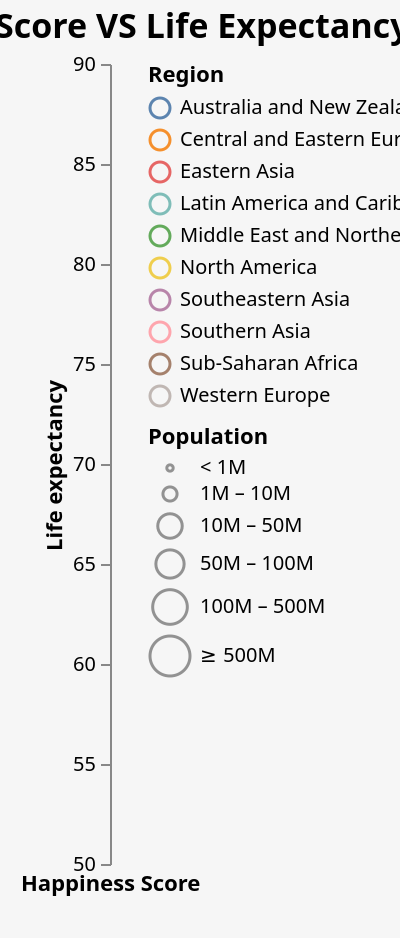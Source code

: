 {
  "$schema": "https://vega.github.io/schema/vega-lite/v4.json",
  "title": {
    "text": "Happiness Score VS Life Expectancy ",
    "fontSize": 17,
    "fontWeight": 600
  },
  "description": "A scatterplot showing the correlation between  Happiness Score of every country having a third dimension using region as different colours to represent each different regions.",
  "width": "container",
  "height": 400,
  "data": {
    "values": [
      {
        "Country": "Afghanistan",
        "Population": 38041754,
        "Region": "Southern Asia",
        "Happiness Score": 3.203,
        "Economy (GDP per capita)": 0.35,
        "Social support": 0.517,
        "Health (life expectancy)": 0.361,
        "Freedom to make life choices": 0,
        "Generosity": 0.158,
        "Perceptions of corruption": 0.025,
        "Life expectancy": 64.833,
        "Suicide rate (100,000)": 1747
      },
      {
        "Country": "Albania",
        "Population": 2854191,
        "Region": "Central and Eastern Europe",
        "Happiness Score": 4.719,
        "Economy (GDP per capita)": 0.947,
        "Social support": 0.848,
        "Health (life expectancy)": 0.874,
        "Freedom to make life choices": 0.383,
        "Generosity": 0.178,
        "Perceptions of corruption": 0.027,
        "Life expectancy": 78.573,
        "Suicide rate (100,000)": 182
      },
      {
        "Country": "Algeria",
        "Population": 43053054,
        "Region": "Middle East and Northern Africa",
        "Happiness Score": 5.211,
        "Economy (GDP per capita)": 1.002,
        "Social support": 1.16,
        "Health (life expectancy)": 0.785,
        "Freedom to make life choices": 0.086,
        "Generosity": 0.073,
        "Perceptions of corruption": 0.114,
        "Life expectancy": 76.88,
        "Suicide rate (100,000)": 1351
      },
      {
        "Country": "Angola",
        "Population": 31825295,
        "Region": "Sub-Saharan Africa",
        "Happiness Score": 3.795,
        "Economy (GDP per capita)": 0.73,
        "Social support": 1.125,
        "Health (life expectancy)": 0.269,
        "Freedom to make life choices": 0,
        "Generosity": 0.079,
        "Perceptions of corruption": 0.061,
        "Life expectancy": 61.147,
        "Suicide rate (100,000)": 1448
      },
      {
        "Country": "Argentina",
        "Population": 44938712,
        "Region": "Latin America and Caribbean",
        "Happiness Score": 6.086,
        "Economy (GDP per capita)": 1.092,
        "Social support": 1.432,
        "Health (life expectancy)": 0.881,
        "Freedom to make life choices": 0.471,
        "Generosity": 0.066,
        "Perceptions of corruption": 0.05,
        "Life expectancy": 76.667,
        "Suicide rate (100,000)": 4081
      },
      {
        "Country": "Armenia",
        "Population": 2957731,
        "Region": "Central and Eastern Europe",
        "Happiness Score": 4.559,
        "Economy (GDP per capita)": 0.85,
        "Social support": 1.055,
        "Health (life expectancy)": 0.815,
        "Freedom to make life choices": 0.283,
        "Generosity": 0.095,
        "Perceptions of corruption": 0.064,
        "Life expectancy": 75.087,
        "Suicide rate (100,000)": 195
      },
      {
        "Country": "Australia",
        "Population": 25364307,
        "Region": "Australia and New Zealand",
        "Happiness Score": 7.228,
        "Economy (GDP per capita)": 1.372,
        "Social support": 1.548,
        "Health (life expectancy)": 1.036,
        "Freedom to make life choices": 0.557,
        "Generosity": 0.332,
        "Perceptions of corruption": 0.29,
        "Life expectancy": 83.436,
        "Suicide rate (100,000)": 3287
      },
      {
        "Country": "Austria",
        "Population": 8877067,
        "Region": "Western Europe",
        "Happiness Score": 7.246,
        "Economy (GDP per capita)": 1.376,
        "Social support": 1.475,
        "Health (life expectancy)": 1.016,
        "Freedom to make life choices": 0.532,
        "Generosity": 0.244,
        "Perceptions of corruption": 0.226,
        "Life expectancy": 81.544,
        "Suicide rate (100,000)": 1387
      },
      {
        "Country": "Azerbaijan",
        "Population": 10023318,
        "Region": "Central and Eastern Europe",
        "Happiness Score": 5.208,
        "Economy (GDP per capita)": 1.043,
        "Social support": 1.147,
        "Health (life expectancy)": 0.769,
        "Freedom to make life choices": 0.351,
        "Generosity": 0.035,
        "Perceptions of corruption": 0.182,
        "Life expectancy": 73.005,
        "Suicide rate (100,000)": 259
      },
      {
        "Country": "Bahrain",
        "Population": 1641172,
        "Region": "Middle East and Northern Africa",
        "Happiness Score": 6.199,
        "Economy (GDP per capita)": 1.362,
        "Social support": 1.368,
        "Health (life expectancy)": 0.871,
        "Freedom to make life choices": 0.536,
        "Generosity": 0.255,
        "Perceptions of corruption": 0.11,
        "Life expectancy": 77.292,
        "Suicide rate (100,000)": 93
      },
      {
        "Country": "Bangladesh",
        "Population": 163046161,
        "Region": "Southern Asia",
        "Happiness Score": 4.456,
        "Economy (GDP per capita)": 0.562,
        "Social support": 0.928,
        "Health (life expectancy)": 0.723,
        "Freedom to make life choices": 0.527,
        "Generosity": 0.166,
        "Perceptions of corruption": 0.143,
        "Life expectancy": 72.591,
        "Suicide rate (100,000)": 9521
      },
      {
        "Country": "Belarus",
        "Population": 9466856,
        "Region": "Central and Eastern Europe",
        "Happiness Score": 5.323,
        "Economy (GDP per capita)": 1.067,
        "Social support": 1.465,
        "Health (life expectancy)": 0.789,
        "Freedom to make life choices": 0.235,
        "Generosity": 0.094,
        "Perceptions of corruption": 0.142,
        "Life expectancy": 74.791,
        "Suicide rate (100,000)": 2477
      },
      {
        "Country": "Belgium",
        "Population": 11484055,
        "Region": "Western Europe",
        "Happiness Score": 6.923,
        "Economy (GDP per capita)": 1.356,
        "Social support": 1.504,
        "Health (life expectancy)": 0.986,
        "Freedom to make life choices": 0.473,
        "Generosity": 0.16,
        "Perceptions of corruption": 0.21,
        "Life expectancy": 81.628,
        "Suicide rate (100,000)": 2377
      },
      {
        "Country": "Benin",
        "Population": 390353,
        "Region": "Latin America and Caribbean",
        "Happiness Score": 4.883,
        "Economy (GDP per capita)": 0.393,
        "Social support": 0.437,
        "Health (life expectancy)": 0.397,
        "Freedom to make life choices": 0.349,
        "Generosity": 0.175,
        "Perceptions of corruption": 0.082,
        "Life expectancy": 61.771,
        "Suicide rate (100,000)": 1137
      },
      {
        "Country": "Bhutan",
        "Population": 763092,
        "Region": "Sub-Saharan Africa",
        "Happiness Score": 5.082,
        "Economy (GDP per capita)": 0.813,
        "Social support": 1.321,
        "Health (life expectancy)": 0.604,
        "Freedom to make life choices": 0.457,
        "Generosity": 0.37,
        "Perceptions of corruption": 0.167,
        "Life expectancy": 71.777,
        "Suicide rate (100,000)": 86
      },
      {
        "Country": "Bolivia",
        "Population": 11513100,
        "Region": "Southern Asia",
        "Happiness Score": 5.779,
        "Economy (GDP per capita)": 0.776,
        "Social support": 1.209,
        "Health (life expectancy)": 0.706,
        "Freedom to make life choices": 0.511,
        "Generosity": 0.137,
        "Perceptions of corruption": 0.064,
        "Life expectancy": 71.513,
        "Suicide rate (100,000)": 0
      },
      {
        "Country": "Bosnia and Herzegovina",
        "Population": 3301000,
        "Region": "Latin America and Caribbean",
        "Happiness Score": 5.386,
        "Economy (GDP per capita)": 0.945,
        "Social support": 1.212,
        "Health (life expectancy)": 0.845,
        "Freedom to make life choices": 0.212,
        "Generosity": 0.263,
        "Perceptions of corruption": 0.006,
        "Life expectancy": 77.401,
        "Suicide rate (100,000)": 293
      },
      {
        "Country": "Botswana",
        "Population": 2303697,
        "Region": "Central and Eastern Europe",
        "Happiness Score": 3.488,
        "Economy (GDP per capita)": 1.041,
        "Social support": 1.145,
        "Health (life expectancy)": 0.538,
        "Freedom to make life choices": 0.455,
        "Generosity": 0.025,
        "Perceptions of corruption": 0.1,
        "Life expectancy": 69.592,
        "Suicide rate (100,000)": 210
      },
      {
        "Country": "Brazil",
        "Population": 211049527,
        "Region": "Sub-Saharan Africa",
        "Happiness Score": 6.3,
        "Economy (GDP per capita)": 1.004,
        "Social support": 1.439,
        "Health (life expectancy)": 0.802,
        "Freedom to make life choices": 0.39,
        "Generosity": 0.099,
        "Perceptions of corruption": 0.086,
        "Life expectancy": 75.881,
        "Suicide rate (100,000)": 13616
      },
      {
        "Country": "Bulgaria",
        "Population": 6975761,
        "Region": "Latin America and Caribbean",
        "Happiness Score": 5.011,
        "Economy (GDP per capita)": 1.092,
        "Social support": 1.513,
        "Health (life expectancy)": 0.815,
        "Freedom to make life choices": 0.311,
        "Generosity": 0.081,
        "Perceptions of corruption": 0.004,
        "Life expectancy": 75.046,
        "Suicide rate (100,000)": 811
      },
      {
        "Country": "Burkina Faso",
        "Population": 20321378,
        "Region": "Central and Eastern Europe",
        "Happiness Score": 4.587,
        "Economy (GDP per capita)": 0.331,
        "Social support": 1.056,
        "Health (life expectancy)": 0.38,
        "Freedom to make life choices": 0.255,
        "Generosity": 0.177,
        "Perceptions of corruption": 0.113,
        "Life expectancy": 61.577,
        "Suicide rate (100,000)": 1521
      },
      {
        "Country": "Burundi",
        "Population": 11530580,
        "Region": "Sub-Saharan Africa",
        "Happiness Score": 3.775,
        "Economy (GDP per capita)": 0.046,
        "Social support": 0.447,
        "Health (life expectancy)": 0.38,
        "Freedom to make life choices": 0.22,
        "Generosity": 0.176,
        "Perceptions of corruption": 0.18,
        "Life expectancy": 61.584,
        "Suicide rate (100,000)": 1017
      },
      {
        "Country": "Cambodia",
        "Population": 16486542,
        "Region": "Sub-Saharan Africa",
        "Happiness Score": 4.7,
        "Economy (GDP per capita)": 0.574,
        "Social support": 1.122,
        "Health (life expectancy)": 0.637,
        "Freedom to make life choices": 0.609,
        "Generosity": 0.232,
        "Perceptions of corruption": 0.062,
        "Life expectancy": 69.823,
        "Suicide rate (100,000)": 861
      },
      {
        "Country": "Cameroon",
        "Population": 25876380,
        "Region": "Southeastern Asia",
        "Happiness Score": 5.044,
        "Economy (GDP per capita)": 0.549,
        "Social support": 0.91,
        "Health (life expectancy)": 0.331,
        "Freedom to make life choices": 0.381,
        "Generosity": 0.187,
        "Perceptions of corruption": 0.037,
        "Life expectancy": 59.292,
        "Suicide rate (100,000)": 3076
      },
      {
        "Country": "Canada",
        "Population": 37589262,
        "Region": "Sub-Saharan Africa",
        "Happiness Score": 7.278,
        "Economy (GDP per capita)": 1.365,
        "Social support": 1.505,
        "Health (life expectancy)": 1.039,
        "Freedom to make life choices": 0.584,
        "Generosity": 0.285,
        "Perceptions of corruption": 0.308,
        "Life expectancy": 82.434,
        "Suicide rate (100,000)": 4634
      },
      {
        "Country": "Central African Republic",
        "Population": 86790567,
        "Region": "North America",
        "Happiness Score": 3.083,
        "Economy (GDP per capita)": 0.026,
        "Social support": 0,
        "Health (life expectancy)": 0.105,
        "Freedom to make life choices": 0.225,
        "Generosity": 0.235,
        "Perceptions of corruption": 0.035,
        "Life expectancy": 53.283,
        "Suicide rate (100,000)": 359
      },
      {
        "Country": "Chad",
        "Population": 15946876,
        "Region": "Sub-Saharan Africa",
        "Happiness Score": 4.35,
        "Economy (GDP per capita)": 0.35,
        "Social support": 0.766,
        "Health (life expectancy)": 0.192,
        "Freedom to make life choices": 0.174,
        "Generosity": 0.198,
        "Perceptions of corruption": 0.078,
        "Life expectancy": 54.239,
        "Suicide rate (100,000)": 1362
      },
      {
        "Country": "Chile",
        "Population": 18952038,
        "Region": "Latin America and Caribbean",
        "Happiness Score": 6.444,
        "Economy (GDP per capita)": 1.159,
        "Social support": 1.369,
        "Health (life expectancy)": 0.92,
        "Freedom to make life choices": 0.357,
        "Generosity": 0.187,
        "Perceptions of corruption": 0.056,
        "Life expectancy": 80.181,
        "Suicide rate (100,000)": 1985
      },
      {
        "Country": "China",
        "Population": 1397715000,
        "Region": "Eastern Asia",
        "Happiness Score": 5.191,
        "Economy (GDP per capita)": 1.029,
        "Social support": 1.125,
        "Health (life expectancy)": 0.893,
        "Freedom to make life choices": 0.521,
        "Generosity": 0.058,
        "Perceptions of corruption": 0.1,
        "Life expectancy": 76.912,
        "Suicide rate (100,000)": 138482
      },
      {
        "Country": "Colombia",
        "Population": 50339443,
        "Region": "Latin America and Caribbean",
        "Happiness Score": 6.125,
        "Economy (GDP per capita)": 0.985,
        "Social support": 1.41,
        "Health (life expectancy)": 0.841,
        "Freedom to make life choices": 0.47,
        "Generosity": 0.099,
        "Perceptions of corruption": 0.034,
        "Life expectancy": 77.287,
        "Suicide rate (100,000)": 3576
      },
      {
        "Country": "Comoros",
        "Population": 850886,
        "Region": "Sub-Saharan Africa",
        "Happiness Score": 3.973,
        "Economy (GDP per capita)": 0.274,
        "Social support": 0.757,
        "Health (life expectancy)": 0.505,
        "Freedom to make life choices": 0.142,
        "Generosity": 0.275,
        "Perceptions of corruption": 0.078,
        "Life expectancy": 64.321,
        "Suicide rate (100,000)": 57
      },
      {
        "Country": "Congo (Brazzaville)",
        "Population": 86790567,
        "Region": "Sub-Saharan Africa",
        "Happiness Score": 4.812,
        "Economy (GDP per capita)": 0.673,
        "Social support": 0.799,
        "Health (life expectancy)": 0.508,
        "Freedom to make life choices": 0.372,
        "Generosity": 0.105,
        "Perceptions of corruption": 0.093,
        "Life expectancy": 64.57,
        "Suicide rate (100,000)": 0
      },
      {
        "Country": "Congo (Kinshasa)",
        "Population": 5380508,
        "Region": "Sub-Saharan Africa",
        "Happiness Score": 4.418,
        "Economy (GDP per capita)": 0.094,
        "Social support": 1.125,
        "Health (life expectancy)": 0.357,
        "Freedom to make life choices": 0.269,
        "Generosity": 0.212,
        "Perceptions of corruption": 0.053,
        "Life expectancy": 64.57,
        "Suicide rate (100,000)": 0
      },
      {
        "Country": "Costa Rica",
        "Population": 25716544,
        "Region": "Latin America and Caribbean",
        "Happiness Score": 7.167,
        "Economy (GDP per capita)": 1.034,
        "Social support": 1.441,
        "Health (life expectancy)": 0.963,
        "Freedom to make life choices": 0.558,
        "Generosity": 0.144,
        "Perceptions of corruption": 0.093,
        "Life expectancy": 80.279,
        "Suicide rate (100,000)": 395
      },
      {
        "Country": "Croatia",
        "Population": 4067500,
        "Region": "Central and Eastern Europe",
        "Happiness Score": 5.432,
        "Economy (GDP per capita)": 1.155,
        "Social support": 1.266,
        "Health (life expectancy)": 0.914,
        "Freedom to make life choices": 0.296,
        "Generosity": 0.119,
        "Perceptions of corruption": 0.022,
        "Life expectancy": 78.488,
        "Suicide rate (100,000)": 686
      },
      {
        "Country": "Cyprus",
        "Population": 1198575,
        "Region": "Western Europe",
        "Happiness Score": 6.046,
        "Economy (GDP per capita)": 1.263,
        "Social support": 1.223,
        "Health (life expectancy)": 1.042,
        "Freedom to make life choices": 0.406,
        "Generosity": 0.19,
        "Perceptions of corruption": 0.041,
        "Life expectancy": 80.982,
        "Suicide rate (100,000)": 63
      },
      {
        "Country": "Czech Republic",
        "Population": 10669709,
        "Region": "Central and Eastern Europe",
        "Happiness Score": 6.852,
        "Economy (GDP per capita)": 1.269,
        "Social support": 1.487,
        "Health (life expectancy)": 0.92,
        "Freedom to make life choices": 0.457,
        "Generosity": 0.046,
        "Perceptions of corruption": 0.036,
        "Life expectancy": 79.376,
        "Suicide rate (100,000)": 0
      },
      {
        "Country": "Denmark",
        "Population": 5818553,
        "Region": "Western Europe",
        "Happiness Score": 7.6,
        "Economy (GDP per capita)": 1.383,
        "Social support": 1.573,
        "Health (life expectancy)": 0.996,
        "Freedom to make life choices": 0.592,
        "Generosity": 0.252,
        "Perceptions of corruption": 0.41,
        "Life expectancy": 80.898,
        "Suicide rate (100,000)": 736
      },
      {
        "Country": "Dominican Republic",
        "Population": 10738958,
        "Region": "Latin America and Caribbean",
        "Happiness Score": 5.425,
        "Economy (GDP per capita)": 1.015,
        "Social support": 1.401,
        "Health (life expectancy)": 0.779,
        "Freedom to make life choices": 0.497,
        "Generosity": 0.113,
        "Perceptions of corruption": 0.101,
        "Life expectancy": 74.081,
        "Suicide rate (100,000)": 1052
      },
      {
        "Country": "Ecuador",
        "Population": 17373662,
        "Region": "Latin America and Caribbean",
        "Happiness Score": 6.028,
        "Economy (GDP per capita)": 0.912,
        "Social support": 1.312,
        "Health (life expectancy)": 0.868,
        "Freedom to make life choices": 0.498,
        "Generosity": 0.126,
        "Perceptions of corruption": 0.087,
        "Life expectancy": 77.01,
        "Suicide rate (100,000)": 1213
      },
      {
        "Country": "Egypt",
        "Population": 100388073,
        "Region": "Middle East and Northern Africa",
        "Happiness Score": 4.166,
        "Economy (GDP per capita)": 0.913,
        "Social support": 1.039,
        "Health (life expectancy)": 0.644,
        "Freedom to make life choices": 0.241,
        "Generosity": 0.076,
        "Perceptions of corruption": 0.067,
        "Life expectancy": 71.99,
        "Suicide rate (100,000)": 3937
      },
      {
        "Country": "El Salvador",
        "Population": 6453553,
        "Region": "Latin America and Caribbean",
        "Happiness Score": 6.253,
        "Economy (GDP per capita)": 0.794,
        "Social support": 1.242,
        "Health (life expectancy)": 0.789,
        "Freedom to make life choices": 0.43,
        "Generosity": 0.093,
        "Perceptions of corruption": 0.074,
        "Life expectancy": 73.317,
        "Suicide rate (100,000)": 880
      },
      {
        "Country": "Estonia",
        "Population": 1326590,
        "Region": "Central and Eastern Europe",
        "Happiness Score": 5.893,
        "Economy (GDP per capita)": 1.237,
        "Social support": 1.528,
        "Health (life expectancy)": 0.874,
        "Freedom to make life choices": 0.495,
        "Generosity": 0.103,
        "Perceptions of corruption": 0.161,
        "Life expectancy": 78.745,
        "Suicide rate (100,000)": 235
      },
      {
        "Country": "Ethiopia",
        "Population": 112078730,
        "Region": "Sub-Saharan Africa",
        "Happiness Score": 4.286,
        "Economy (GDP per capita)": 0.336,
        "Social support": 1.033,
        "Health (life expectancy)": 0.532,
        "Freedom to make life choices": 0.344,
        "Generosity": 0.209,
        "Perceptions of corruption": 0.1,
        "Life expectancy": 66.597,
        "Suicide rate (100,000)": 7864
      },
      {
        "Country": "Finland",
        "Population": 5520314,
        "Region": "Western Europe",
        "Happiness Score": 7.769,
        "Economy (GDP per capita)": 1.34,
        "Social support": 1.587,
        "Health (life expectancy)": 0.986,
        "Freedom to make life choices": 0.596,
        "Generosity": 0.153,
        "Perceptions of corruption": 0.393,
        "Life expectancy": 81.908,
        "Suicide rate (100,000)": 878
      },
      {
        "Country": "France",
        "Population": 67059887,
        "Region": "Western Europe",
        "Happiness Score": 6.592,
        "Economy (GDP per capita)": 1.324,
        "Social support": 1.472,
        "Health (life expectancy)": 1.045,
        "Freedom to make life choices": 0.436,
        "Generosity": 0.111,
        "Perceptions of corruption": 0.183,
        "Life expectancy": 82.659,
        "Suicide rate (100,000)": 11503
      },
      {
        "Country": "Gabon",
        "Population": 2172579,
        "Region": "Sub-Saharan Africa",
        "Happiness Score": 4.799,
        "Economy (GDP per capita)": 1.057,
        "Social support": 1.183,
        "Health (life expectancy)": 0.571,
        "Freedom to make life choices": 0.295,
        "Generosity": 0.043,
        "Perceptions of corruption": 0.055,
        "Life expectancy": 66.467,
        "Suicide rate (100,000)": 150
      },
      {
        "Country": "Gambia",
        "Population": 2347706,
        "Region": "Western Europe",
        "Happiness Score": 4.516,
        "Economy (GDP per capita)": 0.308,
        "Social support": 0.939,
        "Health (life expectancy)": 0.428,
        "Freedom to make life choices": 0.382,
        "Generosity": 0.269,
        "Perceptions of corruption": 0.167,
        "Life expectancy": 62.05,
        "Suicide rate (100,000)": 116
      },
      {
        "Country": "Georgia",
        "Population": 3720382,
        "Region": "Central and Eastern Europe",
        "Happiness Score": 4.519,
        "Economy (GDP per capita)": 0.886,
        "Social support": 0.666,
        "Health (life expectancy)": 0.752,
        "Freedom to make life choices": 0.346,
        "Generosity": 0.043,
        "Perceptions of corruption": 0.164,
        "Life expectancy": 73.767,
        "Suicide rate (100,000)": 328
      },
      {
        "Country": "Germany",
        "Population": 83132799,
        "Region": "Western Europe",
        "Happiness Score": 6.985,
        "Economy (GDP per capita)": 1.373,
        "Social support": 1.454,
        "Health (life expectancy)": 0.987,
        "Freedom to make life choices": 0.495,
        "Generosity": 0.261,
        "Perceptions of corruption": 0.265,
        "Life expectancy": 81.326,
        "Suicide rate (100,000)": 11305
      },
      {
        "Country": "Ghana",
        "Population": 30417856,
        "Region": "Sub-Saharan Africa",
        "Happiness Score": 4.996,
        "Economy (GDP per capita)": 0.611,
        "Social support": 0.868,
        "Health (life expectancy)": 0.486,
        "Freedom to make life choices": 0.381,
        "Generosity": 0.245,
        "Perceptions of corruption": 0.04,
        "Life expectancy": 64.074,
        "Suicide rate (100,000)": 1607
      },
      {
        "Country": "Greece",
        "Population": 10716322,
        "Region": "Western Europe",
        "Happiness Score": 5.287,
        "Economy (GDP per capita)": 1.181,
        "Social support": 1.156,
        "Health (life expectancy)": 0.999,
        "Freedom to make life choices": 0.067,
        "Generosity": 0,
        "Perceptions of corruption": 0.034,
        "Life expectancy": 82.239,
        "Suicide rate (100,000)": 526
      },
      {
        "Country": "Guatemala",
        "Population": 16604026,
        "Region": "Latin America and Caribbean",
        "Happiness Score": 6.436,
        "Economy (GDP per capita)": 0.8,
        "Social support": 1.269,
        "Health (life expectancy)": 0.746,
        "Freedom to make life choices": 0.535,
        "Generosity": 0.175,
        "Perceptions of corruption": 0.078,
        "Life expectancy": 74.302,
        "Suicide rate (100,000)": 466
      },
      {
        "Country": "Guinea",
        "Population": 12771246,
        "Region": "Sub-Saharan Africa",
        "Happiness Score": 4.534,
        "Economy (GDP per capita)": 0.38,
        "Social support": 0.829,
        "Health (life expectancy)": 0.375,
        "Freedom to make life choices": 0.332,
        "Generosity": 0.207,
        "Perceptions of corruption": 0.086,
        "Life expectancy": 61.602,
        "Suicide rate (100,000)": 782
      },
      {
        "Country": "Haiti",
        "Population": 11263077,
        "Region": "Latin America and Caribbean",
        "Happiness Score": 3.597,
        "Economy (GDP per capita)": 0.323,
        "Social support": 0.688,
        "Health (life expectancy)": 0.449,
        "Freedom to make life choices": 0.026,
        "Generosity": 0.419,
        "Perceptions of corruption": 0.11,
        "Life expectancy": 64.001,
        "Suicide rate (100,000)": 1301
      },
      {
        "Country": "Honduras",
        "Population": 9746117,
        "Region": "Latin America and Caribbean",
        "Happiness Score": 5.86,
        "Economy (GDP per capita)": 0.642,
        "Social support": 1.236,
        "Health (life expectancy)": 0.828,
        "Freedom to make life choices": 0.507,
        "Generosity": 0.246,
        "Perceptions of corruption": 0.078,
        "Life expectancy": 75.27,
        "Suicide rate (100,000)": 278
      },
      {
        "Country": "Hong Kong",
        "Population": 7507400,
        "Region": "Eastern Asia",
        "Happiness Score": 5.43,
        "Economy (GDP per capita)": 1.438,
        "Social support": 1.277,
        "Health (life expectancy)": 1.122,
        "Freedom to make life choices": 0.44,
        "Generosity": 0.258,
        "Perceptions of corruption": 0.287,
        "Life expectancy": 84.857,
        "Suicide rate (100,000)": 0
      },
      {
        "Country": "Hungary",
        "Population": 9769949,
        "Region": "Central and Eastern Europe",
        "Happiness Score": 5.758,
        "Economy (GDP per capita)": 1.201,
        "Social support": 1.41,
        "Health (life expectancy)": 0.828,
        "Freedom to make life choices": 0.199,
        "Generosity": 0.081,
        "Perceptions of corruption": 0.02,
        "Life expectancy": 76.875,
        "Suicide rate (100,000)": 1854
      },
      {
        "Country": "Iceland",
        "Population": 361313,
        "Region": "Western Europe",
        "Happiness Score": 7.494,
        "Economy (GDP per capita)": 1.38,
        "Social support": 1.624,
        "Health (life expectancy)": 1.026,
        "Freedom to make life choices": 0.591,
        "Generosity": 0.354,
        "Perceptions of corruption": 0.118,
        "Life expectancy": 82.993,
        "Suicide rate (100,000)": 47
      },
      {
        "Country": "India",
        "Population": 1366417754,
        "Region": "Southern Asia",
        "Happiness Score": 4.015,
        "Economy (GDP per capita)": 0.755,
        "Social support": 0.765,
        "Health (life expectancy)": 0.588,
        "Freedom to make life choices": 0.498,
        "Generosity": 0.2,
        "Perceptions of corruption": 0.085,
        "Life expectancy": 69.656,
        "Suicide rate (100,000)": 220481
      },
      {
        "Country": "Indonesia",
        "Population": 270625568,
        "Region": "Southeastern Asia",
        "Happiness Score": 5.192,
        "Economy (GDP per capita)": 0.931,
        "Social support": 1.203,
        "Health (life expectancy)": 0.66,
        "Freedom to make life choices": 0.491,
        "Generosity": 0.498,
        "Perceptions of corruption": 0.028,
        "Life expectancy": 71.716,
        "Suicide rate (100,000)": 9101
      },
      {
        "Country": "Iran",
        "Population": 82913906,
        "Region": "Middle East and Northern Africa",
        "Happiness Score": 4.548,
        "Economy (GDP per capita)": 1.1,
        "Social support": 0.842,
        "Health (life expectancy)": 0.785,
        "Freedom to make life choices": 0.305,
        "Generosity": 0.27,
        "Perceptions of corruption": 0.125,
        "Life expectancy": 76.677,
        "Suicide rate (100,000)": 0
      },
      {
        "Country": "Iraq",
        "Population": 39309783,
        "Region": "Middle East and Northern Africa",
        "Happiness Score": 4.437,
        "Economy (GDP per capita)": 1.043,
        "Social support": 0.98,
        "Health (life expectancy)": 0.574,
        "Freedom to make life choices": 0.241,
        "Generosity": 0.148,
        "Perceptions of corruption": 0.089,
        "Life expectancy": 70.604,
        "Suicide rate (100,000)": 1153
      },
      {
        "Country": "Ireland",
        "Population": 4941444,
        "Region": "Western Europe",
        "Happiness Score": 7.021,
        "Economy (GDP per capita)": 1.499,
        "Social support": 1.553,
        "Health (life expectancy)": 0.999,
        "Freedom to make life choices": 0.516,
        "Generosity": 0.298,
        "Perceptions of corruption": 0.31,
        "Life expectancy": 82.305,
        "Suicide rate (100,000)": 554
      },
      {
        "Country": "Israel",
        "Population": 9053300,
        "Region": "Middle East and Northern Africa",
        "Happiness Score": 7.139,
        "Economy (GDP per capita)": 1.276,
        "Social support": 1.455,
        "Health (life expectancy)": 1.029,
        "Freedom to make life choices": 0.371,
        "Generosity": 0.261,
        "Perceptions of corruption": 0.082,
        "Life expectancy": 82.972,
        "Suicide rate (100,000)": 453
      },
      {
        "Country": "Italy",
        "Population": 60297396,
        "Region": "Western Europe",
        "Happiness Score": 6.223,
        "Economy (GDP per capita)": 1.294,
        "Social support": 1.488,
        "Health (life expectancy)": 1.039,
        "Freedom to make life choices": 0.231,
        "Generosity": 0.158,
        "Perceptions of corruption": 0.03,
        "Life expectancy": 83.512,
        "Suicide rate (100,000)": 4971
      },
      {
        "Country": "Ivory Coast",
        "Population": 4941444,
        "Region": "Sub-Saharan Africa",
        "Happiness Score": 4.944,
        "Economy (GDP per capita)": 0.569,
        "Social support": 0.808,
        "Health (life expectancy)": 0.232,
        "Freedom to make life choices": 0.352,
        "Generosity": 0.154,
        "Perceptions of corruption": 0.09,
        "Life expectancy": 83.512,
        "Suicide rate (100,000)": 0
      },
      {
        "Country": "Jamaica",
        "Population": 2948279,
        "Region": "Latin America and Caribbean",
        "Happiness Score": 5.89,
        "Economy (GDP per capita)": 0.831,
        "Social support": 1.478,
        "Health (life expectancy)": 0.831,
        "Freedom to make life choices": 0.49,
        "Generosity": 0.107,
        "Perceptions of corruption": 0.028,
        "Life expectancy": 74.475,
        "Suicide rate (100,000)": 65
      },
      {
        "Country": "Japan",
        "Population": 126264931,
        "Region": "Eastern Asia",
        "Happiness Score": 5.886,
        "Economy (GDP per capita)": 1.327,
        "Social support": 1.419,
        "Health (life expectancy)": 1.088,
        "Freedom to make life choices": 0.445,
        "Generosity": 0.069,
        "Perceptions of corruption": 0.14,
        "Life expectancy": 84.629,
        "Suicide rate (100,000)": 23532
      },
      {
        "Country": "Jordan",
        "Population": 10101694,
        "Region": "Middle East and Northern Africa",
        "Happiness Score": 4.906,
        "Economy (GDP per capita)": 0.837,
        "Social support": 1.225,
        "Health (life expectancy)": 0.815,
        "Freedom to make life choices": 0.383,
        "Generosity": 0.11,
        "Perceptions of corruption": 0.13,
        "Life expectancy": 74.526,
        "Suicide rate (100,000)": 289
      },
      {
        "Country": "Kazakhstan",
        "Population": 18513930,
        "Region": "Central and Eastern Europe",
        "Happiness Score": 5.809,
        "Economy (GDP per capita)": 1.173,
        "Social support": 1.508,
        "Health (life expectancy)": 0.729,
        "Freedom to make life choices": 0.41,
        "Generosity": 0.146,
        "Perceptions of corruption": 0.096,
        "Life expectancy": 73.597,
        "Suicide rate (100,000)": 4122
      },
      {
        "Country": "Kenya",
        "Population": 52573973,
        "Region": "Sub-Saharan Africa",
        "Happiness Score": 4.509,
        "Economy (GDP per capita)": 0.512,
        "Social support": 0.983,
        "Health (life expectancy)": 0.581,
        "Freedom to make life choices": 0.431,
        "Generosity": 0.372,
        "Perceptions of corruption": 0.053,
        "Life expectancy": 66.699,
        "Suicide rate (100,000)": 1645
      },
      {
        "Country": "Kosovo",
        "Population": 1794248,
        "Region": "Central and Eastern Europe",
        "Happiness Score": 6.1,
        "Economy (GDP per capita)": 0.882,
        "Social support": 1.232,
        "Health (life expectancy)": 0.758,
        "Freedom to make life choices": 0.489,
        "Generosity": 0.262,
        "Perceptions of corruption": 0.006,
        "Life expectancy": 68.369,
        "Suicide rate (100,000)": 0
      },
      {
        "Country": "Kuwait",
        "Population": 4207083,
        "Region": "Middle East and Northern Africa",
        "Happiness Score": 6.021,
        "Economy (GDP per capita)": 1.5,
        "Social support": 1.319,
        "Health (life expectancy)": 0.808,
        "Freedom to make life choices": 0.493,
        "Generosity": 0.142,
        "Perceptions of corruption": 0.097,
        "Life expectancy": 75.489,
        "Suicide rate (100,000)": 95
      },
      {
        "Country": "Kyrgyzstan",
        "Population": 6456900,
        "Region": "Central and Eastern Europe",
        "Happiness Score": 5.261,
        "Economy (GDP per capita)": 0.551,
        "Social support": 1.438,
        "Health (life expectancy)": 0.723,
        "Freedom to make life choices": 0.508,
        "Generosity": 0.3,
        "Perceptions of corruption": 0.023,
        "Life expectancy": 71.45,
        "Suicide rate (100,000)": 523
      },
      {
        "Country": "Laos",
        "Population": 7169455,
        "Region": "Southeastern Asia",
        "Happiness Score": 4.796,
        "Economy (GDP per capita)": 0.764,
        "Social support": 1.03,
        "Health (life expectancy)": 0.551,
        "Freedom to make life choices": 0.547,
        "Generosity": 0.266,
        "Perceptions of corruption": 0.164,
        "Life expectancy": 67.923,
        "Suicide rate (100,000)": 0
      },
      {
        "Country": "Latvia",
        "Population": 1912789,
        "Region": "Central and Eastern Europe",
        "Happiness Score": 5.94,
        "Economy (GDP per capita)": 1.187,
        "Social support": 1.465,
        "Health (life expectancy)": 0.812,
        "Freedom to make life choices": 0.264,
        "Generosity": 0.075,
        "Perceptions of corruption": 0.064,
        "Life expectancy": 75.292,
        "Suicide rate (100,000)": 409
      },
      {
        "Country": "Lebanon",
        "Population": 6855713,
        "Region": "Middle East and Northern Africa",
        "Happiness Score": 5.197,
        "Economy (GDP per capita)": 0.987,
        "Social support": 1.224,
        "Health (life expectancy)": 0.815,
        "Freedom to make life choices": 0.216,
        "Generosity": 0.166,
        "Perceptions of corruption": 0.027,
        "Life expectancy": 78.93,
        "Suicide rate (100,000)": 226
      },
      {
        "Country": "Lesotho",
        "Population": 2125268,
        "Region": "Sub-Saharan Africa",
        "Happiness Score": 3.802,
        "Economy (GDP per capita)": 0.489,
        "Social support": 1.169,
        "Health (life expectancy)": 0.168,
        "Freedom to make life choices": 0.359,
        "Generosity": 0.107,
        "Perceptions of corruption": 0.093,
        "Life expectancy": 54.331,
        "Suicide rate (100,000)": 447
      },
      {
        "Country": "Liberia",
        "Population": 4937374,
        "Region": "Middle East and Northern Africa",
        "Happiness Score": 3.975,
        "Economy (GDP per capita)": 0.073,
        "Social support": 0.922,
        "Health (life expectancy)": 0.443,
        "Freedom to make life choices": 0.37,
        "Generosity": 0.233,
        "Perceptions of corruption": 0.033,
        "Life expectancy": 64.104,
        "Suicide rate (100,000)": 328
      },
      {
        "Country": "Libya",
        "Population": 6777452,
        "Region": "Central and Eastern Europe",
        "Happiness Score": 5.525,
        "Economy (GDP per capita)": 1.044,
        "Social support": 1.303,
        "Health (life expectancy)": 0.673,
        "Freedom to make life choices": 0.416,
        "Generosity": 0.133,
        "Perceptions of corruption": 0.152,
        "Life expectancy": 72.913,
        "Suicide rate (100,000)": 347
      },
      {
        "Country": "Lithuania",
        "Population": 2786844,
        "Region": "Western Europe",
        "Happiness Score": 6.149,
        "Economy (GDP per capita)": 1.238,
        "Social support": 1.515,
        "Health (life expectancy)": 0.818,
        "Freedom to make life choices": 0.291,
        "Generosity": 0.043,
        "Perceptions of corruption": 0.042,
        "Life expectancy": 75.933,
        "Suicide rate (100,000)": 894
      },
      {
        "Country": "Luxembourg",
        "Population": 619896,
        "Region": "Central and Eastern Europe",
        "Happiness Score": 7.09,
        "Economy (GDP per capita)": 1.609,
        "Social support": 1.479,
        "Health (life expectancy)": 1.012,
        "Freedom to make life choices": 0.526,
        "Generosity": 0.194,
        "Perceptions of corruption": 0.316,
        "Life expectancy": 82.25,
        "Suicide rate (100,000)": 82
      },
      {
        "Country": "Madagascar",
        "Population": 26969307,
        "Region": "Sub-Saharan Africa",
        "Happiness Score": 3.933,
        "Economy (GDP per capita)": 0.274,
        "Social support": 0.916,
        "Health (life expectancy)": 0.555,
        "Freedom to make life choices": 0.148,
        "Generosity": 0.169,
        "Perceptions of corruption": 0.041,
        "Life expectancy": 67.041,
        "Suicide rate (100,000)": 1024
      },
      {
        "Country": "Malawi",
        "Population": 18628747,
        "Region": "Sub-Saharan Africa",
        "Happiness Score": 3.41,
        "Economy (GDP per capita)": 0.191,
        "Social support": 0.56,
        "Health (life expectancy)": 0.495,
        "Freedom to make life choices": 0.443,
        "Generosity": 0.218,
        "Perceptions of corruption": 0.089,
        "Life expectancy": 64.263,
        "Suicide rate (100,000)": 671
      },
      {
        "Country": "Malaysia",
        "Population": 31949777,
        "Region": "Southeastern Asia",
        "Happiness Score": 5.339,
        "Economy (GDP per capita)": 1.221,
        "Social support": 1.171,
        "Health (life expectancy)": 0.828,
        "Freedom to make life choices": 0.508,
        "Generosity": 0.26,
        "Perceptions of corruption": 0.024,
        "Life expectancy": 76.156,
        "Suicide rate (100,000)": 1734
      },
      {
        "Country": "Mali",
        "Population": 19658031,
        "Region": "Sub-Saharan Africa",
        "Happiness Score": 4.39,
        "Economy (GDP per capita)": 0.385,
        "Social support": 1.105,
        "Health (life expectancy)": 0.308,
        "Freedom to make life choices": 0.327,
        "Generosity": 0.153,
        "Perceptions of corruption": 0.052,
        "Life expectancy": 59.306,
        "Suicide rate (100,000)": 916
      },
      {
        "Country": "Malta",
        "Population": 502653,
        "Region": "Western Europe",
        "Happiness Score": 6.726,
        "Economy (GDP per capita)": 1.3,
        "Social support": 1.52,
        "Health (life expectancy)": 0.999,
        "Freedom to make life choices": 0.564,
        "Generosity": 0.375,
        "Perceptions of corruption": 0.151,
        "Life expectancy": 82.53,
        "Suicide rate (100,000)": 33
      },
      {
        "Country": "Mauritania",
        "Population": 4525696,
        "Region": "Sub-Saharan Africa",
        "Happiness Score": 4.49,
        "Economy (GDP per capita)": 0.57,
        "Social support": 1.167,
        "Health (life expectancy)": 0.489,
        "Freedom to make life choices": 0.066,
        "Generosity": 0.106,
        "Perceptions of corruption": 0.088,
        "Life expectancy": 64.925,
        "Suicide rate (100,000)": 194
      },
      {
        "Country": "Mauritius",
        "Population": 1265711,
        "Region": "Sub-Saharan Africa",
        "Happiness Score": 5.888,
        "Economy (GDP per capita)": 1.12,
        "Social support": 1.402,
        "Health (life expectancy)": 0.798,
        "Freedom to make life choices": 0.498,
        "Generosity": 0.215,
        "Perceptions of corruption": 0.06,
        "Life expectancy": 74.991,
        "Suicide rate (100,000)": 99
      },
      {
        "Country": "Mexico",
        "Population": 127575529,
        "Region": "Latin America and Caribbean",
        "Happiness Score": 6.595,
        "Economy (GDP per capita)": 1.07,
        "Social support": 1.323,
        "Health (life expectancy)": 0.861,
        "Freedom to make life choices": 0.433,
        "Generosity": 0.074,
        "Perceptions of corruption": 0.073,
        "Life expectancy": 75.054,
        "Suicide rate (100,000)": 6436
      },
      {
        "Country": "Moldova",
        "Population": 2657637,
        "Region": "Central and Eastern Europe",
        "Happiness Score": 5.529,
        "Economy (GDP per capita)": 0.685,
        "Social support": 1.328,
        "Health (life expectancy)": 0.739,
        "Freedom to make life choices": 0.245,
        "Generosity": 0.181,
        "Perceptions of corruption": 0,
        "Life expectancy": 71.901,
        "Suicide rate (100,000)": 0
      },
      {
        "Country": "Mongolia",
        "Population": 3225167,
        "Region": "Eastern Asia",
        "Happiness Score": 5.285,
        "Economy (GDP per capita)": 0.948,
        "Social support": 1.531,
        "Health (life expectancy)": 0.667,
        "Freedom to make life choices": 0.317,
        "Generosity": 0.235,
        "Perceptions of corruption": 0.038,
        "Life expectancy": 86.751,
        "Suicide rate (100,000)": 412
      },
      {
        "Country": "Montenegro",
        "Population": 622137,
        "Region": "Central and Eastern Europe",
        "Happiness Score": 5.523,
        "Economy (GDP per capita)": 1.051,
        "Social support": 1.361,
        "Health (life expectancy)": 0.871,
        "Freedom to make life choices": 0.197,
        "Generosity": 0.142,
        "Perceptions of corruption": 0.08,
        "Life expectancy": 76.884,
        "Suicide rate (100,000)": 65
      },
      {
        "Country": "Morocco",
        "Population": 36471769,
        "Region": "Middle East and Northern Africa",
        "Happiness Score": 5.208,
        "Economy (GDP per capita)": 0.801,
        "Social support": 0.782,
        "Health (life expectancy)": 0.782,
        "Freedom to make life choices": 0.418,
        "Generosity": 0.036,
        "Perceptions of corruption": 0.076,
        "Life expectancy": 76.68,
        "Suicide rate (100,000)": 1045
      },
      {
        "Country": "Mozambique",
        "Population": 30366036,
        "Region": "Sub-Saharan Africa",
        "Happiness Score": 4.417,
        "Economy (GDP per capita)": 0.198,
        "Social support": 0.902,
        "Health (life expectancy)": 0.173,
        "Freedom to make life choices": 0.531,
        "Generosity": 0.206,
        "Perceptions of corruption": 0.158,
        "Life expectancy": 60.854,
        "Suicide rate (100,000)": 1445
      },
      {
        "Country": "Myanmar",
        "Population": 17332850,
        "Region": "Southeastern Asia",
        "Happiness Score": 4.36,
        "Economy (GDP per capita)": 0.71,
        "Social support": 1.181,
        "Health (life expectancy)": 0.555,
        "Freedom to make life choices": 0.525,
        "Generosity": 0.566,
        "Perceptions of corruption": 0.172,
        "Life expectancy": 67.134,
        "Suicide rate (100,000)": 4189
      },
      {
        "Country": "Namibia",
        "Population": 2494530,
        "Region": "Sub-Saharan Africa",
        "Happiness Score": 4.639,
        "Economy (GDP per capita)": 0.879,
        "Social support": 1.313,
        "Health (life expectancy)": 0.477,
        "Freedom to make life choices": 0.401,
        "Generosity": 0.07,
        "Perceptions of corruption": 0.056,
        "Life expectancy": 63.708,
        "Suicide rate (100,000)": 213
      },
      {
        "Country": "Nepal",
        "Population": 12581,
        "Region": "Southern Asia",
        "Happiness Score": 4.913,
        "Economy (GDP per capita)": 0.446,
        "Social support": 1.226,
        "Health (life expectancy)": 0.677,
        "Freedom to make life choices": 0.439,
        "Generosity": 0.285,
        "Perceptions of corruption": 0.089,
        "Life expectancy": 70.778,
        "Suicide rate (100,000)": 2472
      },
      {
        "Country": "Netherlands",
        "Population": 17332850,
        "Region": "Western Europe",
        "Happiness Score": 7.488,
        "Economy (GDP per capita)": 1.396,
        "Social support": 1.522,
        "Health (life expectancy)": 0.999,
        "Freedom to make life choices": 0.557,
        "Generosity": 0.322,
        "Perceptions of corruption": 0.298,
        "Life expectancy": 82.283,
        "Suicide rate (100,000)": 2150
      },
      {
        "Country": "New Zealand",
        "Population": 4917000,
        "Region": "Australia and New Zealand",
        "Happiness Score": 7.307,
        "Economy (GDP per capita)": 1.303,
        "Social support": 1.557,
        "Health (life expectancy)": 1.026,
        "Freedom to make life choices": 0.585,
        "Generosity": 0.33,
        "Perceptions of corruption": 0.38,
        "Life expectancy": 82.288,
        "Suicide rate (100,000)": 574
      },
      {
        "Country": "Nicaragua",
        "Population": 6545502,
        "Region": "Latin America and Caribbean",
        "Happiness Score": 6.105,
        "Economy (GDP per capita)": 0.694,
        "Social support": 1.325,
        "Health (life expectancy)": 0.835,
        "Freedom to make life choices": 0.435,
        "Generosity": 0.2,
        "Perceptions of corruption": 0.127,
        "Life expectancy": 74.485,
        "Suicide rate (100,000)": 789
      },
      {
        "Country": "Niger",
        "Population": 23310715,
        "Region": "Sub-Saharan Africa",
        "Happiness Score": 4.628,
        "Economy (GDP per capita)": 0.138,
        "Social support": 0.774,
        "Health (life expectancy)": 0.366,
        "Freedom to make life choices": 0.318,
        "Generosity": 0.188,
        "Perceptions of corruption": 0.102,
        "Life expectancy": 62.42,
        "Suicide rate (100,000)": 1032
      },
      {
        "Country": "Nigeria",
        "Population": 200963599,
        "Region": "Sub-Saharan Africa",
        "Happiness Score": 5.265,
        "Economy (GDP per capita)": 0.696,
        "Social support": 1.111,
        "Health (life expectancy)": 0.245,
        "Freedom to make life choices": 0.426,
        "Generosity": 0.215,
        "Perceptions of corruption": 0.041,
        "Life expectancy": 54.687,
        "Suicide rate (100,000)": 18608
      },
      {
        "Country": "North Macedonia",
        "Population": 2083459,
        "Region": "Western Europe",
        "Happiness Score": 5.274,
        "Economy (GDP per capita)": 0.983,
        "Social support": 1.294,
        "Health (life expectancy)": 0.838,
        "Freedom to make life choices": 0.345,
        "Generosity": 0.185,
        "Perceptions of corruption": 0.034,
        "Life expectancy": 76.735,
        "Suicide rate (100,000)": 0
      },
      {
        "Country": "Northern Cyprus",
        "Population": 57216,
        "Region": "Western Europe",
        "Happiness Score": 5.718,
        "Economy (GDP per capita)": 1.263,
        "Social support": 1.252,
        "Health (life expectancy)": 1.042,
        "Freedom to make life choices": 0.417,
        "Generosity": 0.191,
        "Perceptions of corruption": 0.162,
        "Life expectancy": 79.221,
        "Suicide rate (100,000)": 0
      },
      {
        "Country": "Norway",
        "Population": 5347896,
        "Region": "Southern Asia",
        "Happiness Score": 7.554,
        "Economy (GDP per capita)": 1.488,
        "Social support": 1.582,
        "Health (life expectancy)": 1.028,
        "Freedom to make life choices": 0.603,
        "Generosity": 0.271,
        "Perceptions of corruption": 0.341,
        "Life expectancy": 82.404,
        "Suicide rate (100,000)": 651
      },
      {
        "Country": "Pakistan",
        "Population": 216565318,
        "Region": "Middle East and Northern Africa",
        "Happiness Score": 5.653,
        "Economy (GDP per capita)": 0.677,
        "Social support": 0.886,
        "Health (life expectancy)": 0.535,
        "Freedom to make life choices": 0.313,
        "Generosity": 0.22,
        "Perceptions of corruption": 0.098,
        "Life expectancy": 67.273,
        "Suicide rate (100,000)": 6155
      },
      {
        "Country": "Palestinian Territories",
        "Population": 18008,
        "Region": "Latin America and Caribbean",
        "Happiness Score": 4.696,
        "Economy (GDP per capita)": 0.657,
        "Social support": 1.247,
        "Health (life expectancy)": 0.672,
        "Freedom to make life choices": 0.225,
        "Generosity": 0.103,
        "Perceptions of corruption": 0.066,
        "Life expectancy": 74.053,
        "Suicide rate (100,000)": 180
      },
      {
        "Country": "Panama",
        "Population": 4246439,
        "Region": "Latin America and Caribbean",
        "Happiness Score": 6.321,
        "Economy (GDP per capita)": 1.149,
        "Social support": 1.442,
        "Health (life expectancy)": 0.91,
        "Freedom to make life choices": 0.516,
        "Generosity": 0.109,
        "Perceptions of corruption": 0.054,
        "Life expectancy": 78.506,
        "Suicide rate (100,000)": 516
      },
      {
        "Country": "Paraguay",
        "Population": 7044636,
        "Region": "Latin America and Caribbean",
        "Happiness Score": 5.743,
        "Economy (GDP per capita)": 0.855,
        "Social support": 1.475,
        "Health (life expectancy)": 0.777,
        "Freedom to make life choices": 0.514,
        "Generosity": 0.184,
        "Perceptions of corruption": 0.08,
        "Life expectancy": 74.254,
        "Suicide rate (100,000)": 661
      },
      {
        "Country": "Peru",
        "Population": 32510453,
        "Region": "Southeastern Asia",
        "Happiness Score": 5.697,
        "Economy (GDP per capita)": 0.96,
        "Social support": 1.274,
        "Health (life expectancy)": 0.854,
        "Freedom to make life choices": 0.455,
        "Generosity": 0.083,
        "Perceptions of corruption": 0.027,
        "Life expectancy": 76.736,
        "Suicide rate (100,000)": 1567
      },
      {
        "Country": "Philippines",
        "Population": 108116615,
        "Region": "Central and Eastern Europe",
        "Happiness Score": 5.631,
        "Economy (GDP per capita)": 0.807,
        "Social support": 1.293,
        "Health (life expectancy)": 0.657,
        "Freedom to make life choices": 0.558,
        "Generosity": 0.117,
        "Perceptions of corruption": 0.107,
        "Life expectancy": 71.231,
        "Suicide rate (100,000)": 3413
      },
      {
        "Country": "Poland",
        "Population": 37970874,
        "Region": "Western Europe",
        "Happiness Score": 6.182,
        "Economy (GDP per capita)": 1.206,
        "Social support": 1.438,
        "Health (life expectancy)": 0.884,
        "Freedom to make life choices": 0.483,
        "Generosity": 0.117,
        "Perceptions of corruption": 0.05,
        "Life expectancy": 78.73,
        "Suicide rate (100,000)": 6143
      },
      {
        "Country": "Portugal",
        "Population": 10269417,
        "Region": "Latin America and Caribbean",
        "Happiness Score": 5.693,
        "Economy (GDP per capita)": 1.221,
        "Social support": 1.431,
        "Health (life expectancy)": 0.999,
        "Freedom to make life choices": 0.508,
        "Generosity": 0.047,
        "Perceptions of corruption": 0.025,
        "Life expectancy": 82.049,
        "Suicide rate (100,000)": 1436
      },
      {
        "Country": "Qatar",
        "Population": 1112914457,
        "Region": "Middle East and Northern Africa",
        "Happiness Score": 6.374,
        "Economy (GDP per capita)": 1.684,
        "Social support": 1.313,
        "Health (life expectancy)": 0.871,
        "Freedom to make life choices": 0.555,
        "Generosity": 0.22,
        "Perceptions of corruption": 0.167,
        "Life expectancy": 80.227,
        "Suicide rate (100,000)": 184
      },
      {
        "Country": "Romania",
        "Population": 2832067,
        "Region": "Central and Eastern Europe",
        "Happiness Score": 6.07,
        "Economy (GDP per capita)": 1.162,
        "Social support": 1.232,
        "Health (life expectancy)": 0.825,
        "Freedom to make life choices": 0.462,
        "Generosity": 0.083,
        "Perceptions of corruption": 0.005,
        "Life expectancy": 76.054,
        "Suicide rate (100,000)": 2029
      },
      {
        "Country": "Russia",
        "Population": 19356544,
        "Region": "Central and Eastern Europe",
        "Happiness Score": 5.648,
        "Economy (GDP per capita)": 1.183,
        "Social support": 1.452,
        "Health (life expectancy)": 0.726,
        "Freedom to make life choices": 0.334,
        "Generosity": 0.082,
        "Perceptions of corruption": 0.031,
        "Life expectancy": 72.584,
        "Suicide rate (100,000)": 45178
      },
      {
        "Country": "Rwanda",
        "Population": 144373535,
        "Region": "Sub-Saharan Africa",
        "Happiness Score": 3.334,
        "Economy (GDP per capita)": 0.359,
        "Social support": 0.711,
        "Health (life expectancy)": 0.614,
        "Freedom to make life choices": 0.555,
        "Generosity": 0.217,
        "Perceptions of corruption": 0.411,
        "Life expectancy": 69.024,
        "Suicide rate (100,000)": 824
      },
      {
        "Country": "Saudi Arabia",
        "Population": 12626950,
        "Region": "Middle East and Northern Africa",
        "Happiness Score": 6.375,
        "Economy (GDP per capita)": 1.403,
        "Social support": 1.357,
        "Health (life expectancy)": 0.795,
        "Freedom to make life choices": 0.439,
        "Generosity": 0.08,
        "Perceptions of corruption": 0.132,
        "Life expectancy": 75.133,
        "Suicide rate (100,000)": 1078
      },
      {
        "Country": "Senegal",
        "Population": 16296364,
        "Region": "Sub-Saharan Africa",
        "Happiness Score": 4.681,
        "Economy (GDP per capita)": 0.45,
        "Social support": 1.134,
        "Health (life expectancy)": 0.571,
        "Freedom to make life choices": 0.292,
        "Generosity": 0.153,
        "Perceptions of corruption": 0.072,
        "Life expectancy": 67.941,
        "Suicide rate (100,000)": 951
      },
      {
        "Country": "Serbia",
        "Population": 6944975,
        "Region": "Central and Eastern Europe",
        "Happiness Score": 5.603,
        "Economy (GDP per capita)": 1.004,
        "Social support": 1.383,
        "Health (life expectancy)": 0.854,
        "Freedom to make life choices": 0.282,
        "Generosity": 0.137,
        "Perceptions of corruption": 0.039,
        "Life expectancy": 76.001,
        "Suicide rate (100,000)": 1373
      },
      {
        "Country": "Sierra Leone",
        "Population": 7813215,
        "Region": "Sub-Saharan Africa",
        "Happiness Score": 4.374,
        "Economy (GDP per capita)": 0.268,
        "Social support": 0.841,
        "Health (life expectancy)": 0.242,
        "Freedom to make life choices": 0.309,
        "Generosity": 0.252,
        "Perceptions of corruption": 0.045,
        "Life expectancy": 54.696,
        "Suicide rate (100,000)": 742
      },
      {
        "Country": "Singapore",
        "Population": 5703569,
        "Region": "Southeastern Asia",
        "Happiness Score": 6.262,
        "Economy (GDP per capita)": 1.572,
        "Social support": 1.463,
        "Health (life expectancy)": 1.141,
        "Freedom to make life choices": 0.556,
        "Generosity": 0.271,
        "Perceptions of corruption": 0.453,
        "Life expectancy": 83.62,
        "Suicide rate (100,000)": 570
      },
      {
        "Country": "Slovakia",
        "Population": 5454073,
        "Region": "Central and Eastern Europe",
        "Happiness Score": 6.198,
        "Economy (GDP per capita)": 1.246,
        "Social support": 1.504,
        "Health (life expectancy)": 0.881,
        "Freedom to make life choices": 0.334,
        "Generosity": 0.121,
        "Perceptions of corruption": 0.014,
        "Life expectancy": 77.542,
        "Suicide rate (100,000)": 698
      },
      {
        "Country": "Slovenia",
        "Population": 2087946,
        "Region": "Central and Eastern Europe",
        "Happiness Score": 6.118,
        "Economy (GDP per capita)": 1.258,
        "Social support": 1.523,
        "Health (life expectancy)": 0.953,
        "Freedom to make life choices": 0.564,
        "Generosity": 0.144,
        "Perceptions of corruption": 0.057,
        "Life expectancy": 81.324,
        "Suicide rate (100,000)": 386
      },
      {
        "Country": "Somalia",
        "Population": 15442905,
        "Region": "Sub-Saharan Africa",
        "Happiness Score": 4.668,
        "Economy (GDP per capita)": 0,
        "Social support": 0.698,
        "Health (life expectancy)": 0.268,
        "Freedom to make life choices": 0.559,
        "Generosity": 0.243,
        "Perceptions of corruption": 0.27,
        "Life expectancy": 57.397,
        "Suicide rate (100,000)": 705
      },
      {
        "Country": "South Africa",
        "Population": 58558270,
        "Region": "Sub-Saharan Africa",
        "Happiness Score": 4.722,
        "Economy (GDP per capita)": 0.96,
        "Social support": 1.351,
        "Health (life expectancy)": 0.469,
        "Freedom to make life choices": 0.389,
        "Generosity": 0.13,
        "Perceptions of corruption": 0.055,
        "Life expectancy": 64.131,
        "Suicide rate (100,000)": 6704
      },
      {
        "Country": "South Korea",
        "Population": 1835776742,
        "Region": "Eastern Asia",
        "Happiness Score": 5.895,
        "Economy (GDP per capita)": 1.301,
        "Social support": 1.219,
        "Health (life expectancy)": 1.036,
        "Freedom to make life choices": 0.159,
        "Generosity": 0.175,
        "Perceptions of corruption": 0.056,
        "Life expectancy": 83.033,
        "Suicide rate (100,000)": 13765
      },
      {
        "Country": "South Sudan",
        "Population": 11062113,
        "Region": "Sub-Saharan Africa",
        "Happiness Score": 2.853,
        "Economy (GDP per capita)": 0.306,
        "Social support": 0.575,
        "Health (life expectancy)": 0.295,
        "Freedom to make life choices": 0.01,
        "Generosity": 0.202,
        "Perceptions of corruption": 0.091,
        "Life expectancy": 57.846,
        "Suicide rate (100,000)": 406
      },
      {
        "Country": "Spain",
        "Population": 47076781,
        "Region": "Western Europe",
        "Happiness Score": 6.354,
        "Economy (GDP per capita)": 1.286,
        "Social support": 1.484,
        "Health (life expectancy)": 1.062,
        "Freedom to make life choices": 0.362,
        "Generosity": 0.153,
        "Perceptions of corruption": 0.079,
        "Life expectancy": 83.565,
        "Suicide rate (100,000)": 4062
      },
      {
        "Country": "Sri Lanka",
        "Population": 21803000,
        "Region": "Southern Asia",
        "Happiness Score": 4.366,
        "Economy (GDP per capita)": 0.949,
        "Social support": 1.265,
        "Health (life expectancy)": 0.831,
        "Freedom to make life choices": 0.47,
        "Generosity": 0.244,
        "Perceptions of corruption": 0.047,
        "Life expectancy": 76.978,
        "Suicide rate (100,000)": 3099
      },
      {
        "Country": "Sudan",
        "Population": 42813238,
        "Region": "Sub-Saharan Africa",
        "Happiness Score": 4.139,
        "Economy (GDP per capita)": 0.605,
        "Social support": 1.24,
        "Health (life expectancy)": 0.312,
        "Freedom to make life choices": 0.016,
        "Generosity": 0.134,
        "Perceptions of corruption": 0.082,
        "Life expectancy": 65.311,
        "Suicide rate (100,000)": 3386
      },
      {
        "Country": "Sweden",
        "Population": 10285453,
        "Region": "Western Europe",
        "Happiness Score": 7.343,
        "Economy (GDP per capita)": 1.387,
        "Social support": 1.487,
        "Health (life expectancy)": 1.009,
        "Freedom to make life choices": 0.574,
        "Generosity": 0.267,
        "Perceptions of corruption": 0.373,
        "Life expectancy": 82.797,
        "Suicide rate (100,000)": 1476
      },
      {
        "Country": "Switzerland",
        "Population": 8574832,
        "Region": "Western Europe",
        "Happiness Score": 7.48,
        "Economy (GDP per capita)": 1.452,
        "Social support": 1.526,
        "Health (life expectancy)": 1.052,
        "Freedom to make life choices": 0.572,
        "Generosity": 0.263,
        "Perceptions of corruption": 0.343,
        "Life expectancy": 83.779,
        "Suicide rate (100,000)": 1466
      },
      {
        "Country": "Syria",
        "Population": 17070135,
        "Region": "Middle East and Northern Africa",
        "Happiness Score": 3.462,
        "Economy (GDP per capita)": 0.619,
        "Social support": 0.378,
        "Health (life expectancy)": 0.44,
        "Freedom to make life choices": 0.013,
        "Generosity": 0.331,
        "Perceptions of corruption": 0.141,
        "Life expectancy": 72.697,
        "Suicide rate (100,000)": 0
      },
      {
        "Country": "Taiwan",
        "Population": 1835776742,
        "Region": "Eastern Asia",
        "Happiness Score": 6.446,
        "Economy (GDP per capita)": 1.368,
        "Social support": 1.43,
        "Health (life expectancy)": 0.914,
        "Freedom to make life choices": 0.351,
        "Generosity": 0.242,
        "Perceptions of corruption": 0.097,
        "Life expectancy": 80.456,
        "Suicide rate (100,000)": 0
      },
      {
        "Country": "Tajikistan",
        "Population": 9321018,
        "Region": "Central and Eastern Europe",
        "Happiness Score": 5.467,
        "Economy (GDP per capita)": 0.493,
        "Social support": 1.098,
        "Health (life expectancy)": 0.718,
        "Freedom to make life choices": 0.389,
        "Generosity": 0.23,
        "Perceptions of corruption": 0.144,
        "Life expectancy": 71.097,
        "Suicide rate (100,000)": 228
      },
      {
        "Country": "Tanzania",
        "Population": 58005463,
        "Region": "Sub-Saharan Africa",
        "Happiness Score": 3.231,
        "Economy (GDP per capita)": 0.476,
        "Social support": 0.885,
        "Health (life expectancy)": 0.499,
        "Freedom to make life choices": 0.417,
        "Generosity": 0.276,
        "Perceptions of corruption": 0.147,
        "Life expectancy": 65.456,
        "Suicide rate (100,000)": 0
      },
      {
        "Country": "Thailand",
        "Population": 69625582,
        "Region": "Southeastern Asia",
        "Happiness Score": 6.008,
        "Economy (GDP per capita)": 1.05,
        "Social support": 1.409,
        "Health (life expectancy)": 0.828,
        "Freedom to make life choices": 0.557,
        "Generosity": 0.359,
        "Perceptions of corruption": 0.028,
        "Life expectancy": 77.15,
        "Suicide rate (100,000)": 9998
      },
      {
        "Country": "Togo",
        "Population": 8082366,
        "Region": "Sub-Saharan Africa",
        "Happiness Score": 4.085,
        "Economy (GDP per capita)": 0.275,
        "Social support": 0.572,
        "Health (life expectancy)": 0.41,
        "Freedom to make life choices": 0.293,
        "Generosity": 0.177,
        "Perceptions of corruption": 0.085,
        "Life expectancy": 61.042,
        "Suicide rate (100,000)": 757
      },
      {
        "Country": "Trinidad & Tobago",
        "Population": 1394973,
        "Region": "Latin America and Caribbean",
        "Happiness Score": 6.192,
        "Economy (GDP per capita)": 1.231,
        "Social support": 1.477,
        "Health (life expectancy)": 0.713,
        "Freedom to make life choices": 0.489,
        "Generosity": 0.185,
        "Perceptions of corruption": 0.016,
        "Life expectancy": 73.507,
        "Suicide rate (100,000)": 189
      },
      {
        "Country": "Tunisia",
        "Population": 11694719,
        "Region": "Middle East and Northern Africa",
        "Happiness Score": 4.461,
        "Economy (GDP per capita)": 0.921,
        "Social support": 1,
        "Health (life expectancy)": 0.815,
        "Freedom to make life choices": 0.167,
        "Generosity": 0.059,
        "Perceptions of corruption": 0.055,
        "Life expectancy": 76.699,
        "Suicide rate (100,000)": 393
      },
      {
        "Country": "Turkey",
        "Population": 83429615,
        "Region": "Middle East and Northern Africa",
        "Happiness Score": 5.373,
        "Economy (GDP per capita)": 1.183,
        "Social support": 1.36,
        "Health (life expectancy)": 0.808,
        "Freedom to make life choices": 0.195,
        "Generosity": 0.083,
        "Perceptions of corruption": 0.106,
        "Life expectancy": 77.691,
        "Suicide rate (100,000)": 6011
      },
      {
        "Country": "Turkmenistan",
        "Population": 5942089,
        "Region": "Central and Eastern Europe",
        "Happiness Score": 5.247,
        "Economy (GDP per capita)": 1.052,
        "Social support": 1.538,
        "Health (life expectancy)": 0.657,
        "Freedom to make life choices": 0.394,
        "Generosity": 0.244,
        "Perceptions of corruption": 0.028,
        "Life expectancy": 68.191,
        "Suicide rate (100,000)": 392
      },
      {
        "Country": "Uganda",
        "Population": 44269594,
        "Region": "Sub-Saharan Africa",
        "Happiness Score": 4.189,
        "Economy (GDP per capita)": 0.332,
        "Social support": 1.069,
        "Health (life expectancy)": 0.443,
        "Freedom to make life choices": 0.356,
        "Generosity": 0.252,
        "Perceptions of corruption": 0.06,
        "Life expectancy": 63.368,
        "Suicide rate (100,000)": 4230
      },
      {
        "Country": "Ukraine",
        "Population": 44385155,
        "Region": "Central and Eastern Europe",
        "Happiness Score": 4.332,
        "Economy (GDP per capita)": 0.82,
        "Social support": 1.39,
        "Health (life expectancy)": 0.739,
        "Freedom to make life choices": 0.178,
        "Generosity": 0.187,
        "Perceptions of corruption": 0.01,
        "Life expectancy": 72.065,
        "Suicide rate (100,000)": 9911
      },
      {
        "Country": "United Arab Emirates",
        "Population": 9770529,
        "Region": "Middle East and Northern Africa",
        "Happiness Score": 6.825,
        "Economy (GDP per capita)": 1.503,
        "Social support": 1.31,
        "Health (life expectancy)": 0.825,
        "Freedom to make life choices": 0.598,
        "Generosity": 0.262,
        "Perceptions of corruption": 0.182,
        "Life expectancy": 77.972,
        "Suicide rate (100,000)": 270
      },
      {
        "Country": "United Kingdom",
        "Population": 66834405,
        "Region": "Western Europe",
        "Happiness Score": 7.054,
        "Economy (GDP per capita)": 1.333,
        "Social support": 1.538,
        "Health (life expectancy)": 0.996,
        "Freedom to make life choices": 0.45,
        "Generosity": 0.348,
        "Perceptions of corruption": 0.278,
        "Life expectancy": 81.321,
        "Suicide rate (100,000)": 0
      },
      {
        "Country": "United States",
        "Population": 328239523,
        "Region": "North America",
        "Happiness Score": 6.892,
        "Economy (GDP per capita)": 1.433,
        "Social support": 1.457,
        "Health (life expectancy)": 0.874,
        "Freedom to make life choices": 0.454,
        "Generosity": 0.28,
        "Perceptions of corruption": 0.128,
        "Life expectancy": 78.862,
        "Suicide rate (100,000)": 0
      },
      {
        "Country": "Uruguay",
        "Population": 3461734,
        "Region": "Latin America and Caribbean",
        "Happiness Score": 6.293,
        "Economy (GDP per capita)": 1.124,
        "Social support": 1.465,
        "Health (life expectancy)": 0.891,
        "Freedom to make life choices": 0.523,
        "Generosity": 0.127,
        "Perceptions of corruption": 0.15,
        "Life expectancy": 77.911,
        "Suicide rate (100,000)": 635
      },
      {
        "Country": "Uzbekistan",
        "Population": 33580650,
        "Region": "Central and Eastern Europe",
        "Happiness Score": 6.174,
        "Economy (GDP per capita)": 0.745,
        "Social support": 1.529,
        "Health (life expectancy)": 0.756,
        "Freedom to make life choices": 0.631,
        "Generosity": 0.322,
        "Perceptions of corruption": 0.24,
        "Life expectancy": 71.725,
        "Suicide rate (100,000)": 2403
      },
      {
        "Country": "Venezuela",
        "Population": 28515829,
        "Region": "Latin America and Caribbean",
        "Happiness Score": 4.707,
        "Economy (GDP per capita)": 0.96,
        "Social support": 1.427,
        "Health (life expectancy)": 0.805,
        "Freedom to make life choices": 0.154,
        "Generosity": 0.064,
        "Perceptions of corruption": 0.047,
        "Life expectancy": 72.064,
        "Suicide rate (100,000)": 0
      },
      {
        "Country": "Vietnam",
        "Population": 96462106,
        "Region": "Southeastern Asia",
        "Happiness Score": 5.175,
        "Economy (GDP per capita)": 0.741,
        "Social support": 1.346,
        "Health (life expectancy)": 0.851,
        "Freedom to make life choices": 0.543,
        "Generosity": 0.147,
        "Perceptions of corruption": 0.073,
        "Life expectancy": 75.4,
        "Suicide rate (100,000)": 0
      },
      {
        "Country": "Yemen",
        "Population": 29161922,
        "Region": "Middle East and Northern Africa",
        "Happiness Score": 3.38,
        "Economy (GDP per capita)": 0.287,
        "Social support": 1.163,
        "Health (life expectancy)": 0.463,
        "Freedom to make life choices": 0.143,
        "Generosity": 0.108,
        "Perceptions of corruption": 0.077,
        "Life expectancy": 66.125,
        "Suicide rate (100,000)": 2422
      },
      {
        "Country": "Zambia",
        "Population": 17861030,
        "Region": "Sub-Saharan Africa",
        "Happiness Score": 4.107,
        "Economy (GDP per capita)": 0.578,
        "Social support": 1.058,
        "Health (life expectancy)": 0.426,
        "Freedom to make life choices": 0.431,
        "Generosity": 0.247,
        "Perceptions of corruption": 0.087,
        "Life expectancy": 63.886,
        "Suicide rate (100,000)": 1058
      },
      {
        "Country": "Zimbabwe",
        "Population": 14645468,
        "Region": "Sub-Saharan Africa",
        "Happiness Score": 3.663,
        "Economy (GDP per capita)": 0.366,
        "Social support": 1.114,
        "Health (life expectancy)": 0.433,
        "Freedom to make life choices": 0.361,
        "Generosity": 0.151,
        "Perceptions of corruption": 0.089,
        "Life expectancy": 61.49,
        "Suicide rate (100,000)": 1545
      }
    ]
  },
  "params": [
    {
      "name": "Population_Above",
      "value": 0,
      "bind": {
        "input": "range",
        "min": 0,
        "max": 100000000,
        "step": 1000000,
        "name": "Minimum Population: "
      }
    },
    {
      "name": "region_selection",
      "bind": {
        "input": "select",
        "options": [
          null,
          "Australia and New Zealand",
          "Central and Eastern Europe",
          "Eastern Asia",
          "Latin America and Caribbean",
          "Middle East and Northern Africa",
          "North America",
          "Southeastern Asia",
          "Southern Asia",
          "Sub-Saharan Africa",
          "Western Europe"
        ],
        "labels": [
          "Show All",
          "Australia and New Zealand",
          "Central and Eastern Europe",
          "Eastern Asia",
          "Latin America and Caribbean",
          "Middle East and Northern Africa",
          "North America",
          "Southeastern Asia",
          "Southern Asia",
          "Sub-Saharan Africa",
          "Western Europe"
        ],
        "name": "Region Selection: "
      }
    }
  ],
  "encoding": {
    "x": {
      "field": "Happiness Score",
      "type": "quantitative",
      "scale": {"type": "linear", "domain": [2, 9]}
    },
    "y": {
      "field": "Life expectancy",
      "type": "quantitative",
      "scale": {"type": "linear", "domain": [50, 90]}
    },
    "color": {"field": "Region", "type": "nominal"}
  },
  "transform": [
    {"filter": "region_selection == null || datum.Region == region_selection"},
    {"filter": "datum.Population > Population_Above"}
  ],
  "layer": [
    {
      "selection": {
        "region_highlight": {
          "type": "multi",
          "fields": ["Region"],
          "bind": "legend"
        },
        "grid": {"type": "interval", "bind": "scales"}
      },
      "mark": {"type": "point", "tooltip": true},
      "encoding": {
        "color": {"field": "Region", "type": "nominal"},
        "opacity": {
          "condition": {"selection": "region_highlight", "value": 0.9},
          "value": 0.2
        },
        "size": {
          "field": "Population",
          "type": "quantitative",
          "scale": {
            "type": "threshold",
            "domain": [1000000, 10000000, 50000000, 100000000, 500000000],
            "range": [10, 50, 150, 200, 300, 400]
          },
          "legend": {"format": ".1s"}
        },
        "tooltip": [
          {"field": "Country", "type": "nominal"},
          {"field": "Happiness Score", "type": "quantitative", "format": ","},
          {"field": "Life expectancy", "type": "quantitative", "format": ","},
          {"field": "Region", "type": "nominal"},
          {"field": "Population", "type": "quantitative", "format": ","}
        ]
      }
    },
    {
      "mark": {
        "type": "text",
        "align": "left",
        "dx": 10,
        "fontSize": 11.5,
        "fontStyle": "italic"
      },
      "encoding": {
        "text": {"field": "Country", "type": "nominal"},
        "color": {"value": "black"},
        "opacity": {
          "condition": {
            "test": " datum['Country'] == 'Japan' || datum['Country'] == 'Denmark' || datum['Country'] == 'Mongolia' || datum['Country'] == 'Switzerland' ||  datum['Country'] == 'Syria' || datum['Country'] == 'South Sudan' || datum['Country'] == 'Mexico' || datum['Country'] == 'Nigeria' || datum['Country'] == 'Cambodia' || datum['Country'] == 'Cameroon' || datum['Country'] == 'Pakistan' || datum['Country'] == 'United States' ",
            "value": 1
          },
          "value": 0
        },
        "tooltip": [
          {"field": "Country", "type": "nominal"},
          {"field": "Happiness Score", "type": "quantitative", "format": ","},
          {"field": "Life expectancy", "type": "quantitative", "format": ","},
          {"field": "Region", "type": "nominal"},
          {"field": "Population", "type": "quantitative", "format": ","}
        ]
      }
    }
  ],
  "background": "#F6F6F6",
  "config": {}
}